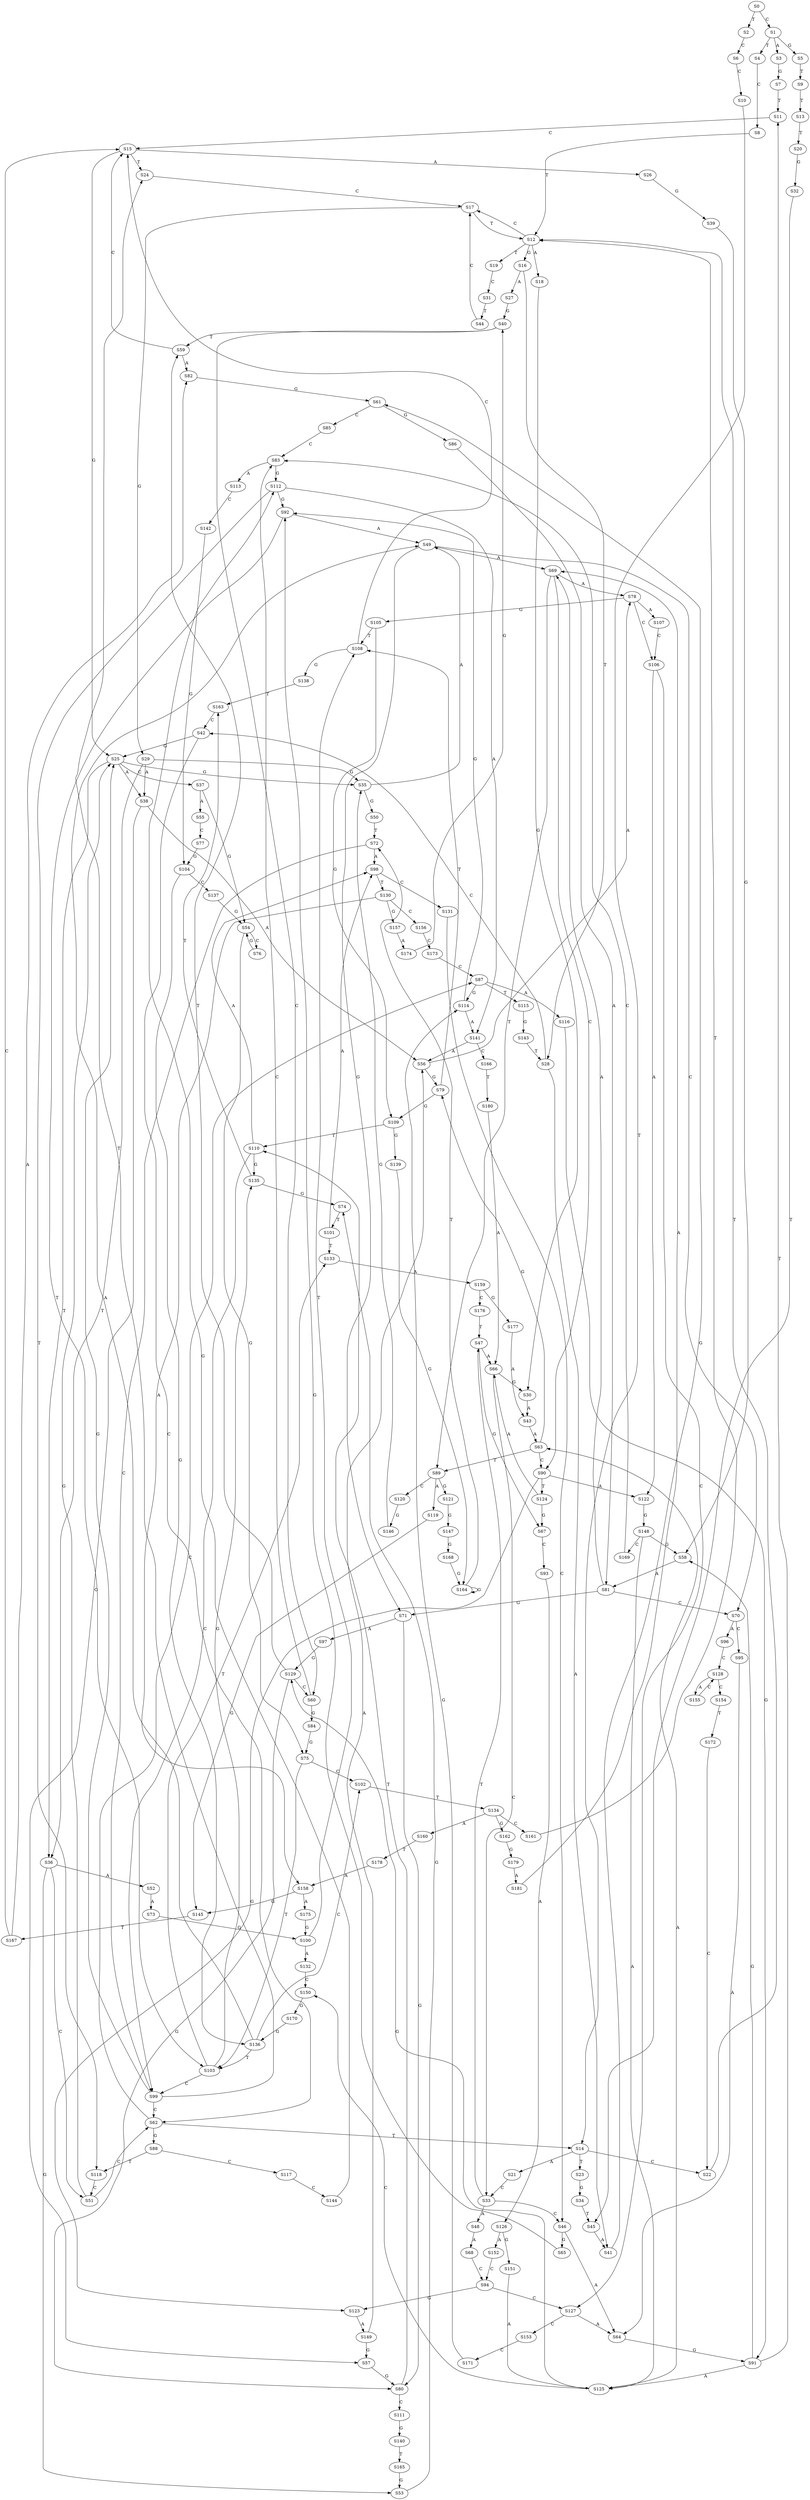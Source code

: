 strict digraph  {
	S0 -> S1 [ label = C ];
	S0 -> S2 [ label = T ];
	S1 -> S3 [ label = A ];
	S1 -> S4 [ label = T ];
	S1 -> S5 [ label = G ];
	S2 -> S6 [ label = C ];
	S3 -> S7 [ label = G ];
	S4 -> S8 [ label = C ];
	S5 -> S9 [ label = T ];
	S6 -> S10 [ label = C ];
	S7 -> S11 [ label = T ];
	S8 -> S12 [ label = T ];
	S9 -> S13 [ label = T ];
	S10 -> S14 [ label = T ];
	S11 -> S15 [ label = C ];
	S12 -> S16 [ label = G ];
	S12 -> S17 [ label = C ];
	S12 -> S18 [ label = A ];
	S12 -> S19 [ label = T ];
	S13 -> S20 [ label = T ];
	S14 -> S21 [ label = A ];
	S14 -> S22 [ label = C ];
	S14 -> S23 [ label = T ];
	S15 -> S24 [ label = T ];
	S15 -> S25 [ label = G ];
	S15 -> S26 [ label = A ];
	S16 -> S27 [ label = A ];
	S16 -> S28 [ label = T ];
	S17 -> S12 [ label = T ];
	S17 -> S29 [ label = G ];
	S18 -> S30 [ label = G ];
	S19 -> S31 [ label = C ];
	S20 -> S32 [ label = G ];
	S21 -> S33 [ label = C ];
	S22 -> S12 [ label = T ];
	S23 -> S34 [ label = G ];
	S24 -> S17 [ label = C ];
	S25 -> S35 [ label = G ];
	S25 -> S36 [ label = T ];
	S25 -> S37 [ label = C ];
	S25 -> S38 [ label = A ];
	S26 -> S39 [ label = G ];
	S27 -> S40 [ label = G ];
	S28 -> S41 [ label = A ];
	S28 -> S42 [ label = C ];
	S29 -> S38 [ label = A ];
	S29 -> S35 [ label = G ];
	S29 -> S36 [ label = T ];
	S30 -> S43 [ label = A ];
	S31 -> S44 [ label = T ];
	S32 -> S45 [ label = T ];
	S33 -> S46 [ label = C ];
	S33 -> S47 [ label = T ];
	S33 -> S48 [ label = A ];
	S34 -> S45 [ label = T ];
	S35 -> S49 [ label = A ];
	S35 -> S50 [ label = G ];
	S36 -> S51 [ label = C ];
	S36 -> S52 [ label = A ];
	S36 -> S53 [ label = G ];
	S37 -> S54 [ label = G ];
	S37 -> S55 [ label = A ];
	S38 -> S56 [ label = A ];
	S38 -> S57 [ label = G ];
	S39 -> S58 [ label = G ];
	S40 -> S59 [ label = T ];
	S40 -> S60 [ label = C ];
	S41 -> S61 [ label = G ];
	S42 -> S25 [ label = G ];
	S42 -> S62 [ label = C ];
	S43 -> S63 [ label = A ];
	S44 -> S17 [ label = C ];
	S45 -> S41 [ label = A ];
	S46 -> S64 [ label = A ];
	S46 -> S65 [ label = G ];
	S47 -> S66 [ label = A ];
	S47 -> S67 [ label = G ];
	S48 -> S68 [ label = A ];
	S49 -> S69 [ label = A ];
	S49 -> S70 [ label = C ];
	S49 -> S71 [ label = G ];
	S50 -> S72 [ label = T ];
	S51 -> S25 [ label = G ];
	S51 -> S62 [ label = C ];
	S52 -> S73 [ label = A ];
	S53 -> S74 [ label = G ];
	S54 -> S75 [ label = G ];
	S54 -> S76 [ label = C ];
	S55 -> S77 [ label = C ];
	S56 -> S78 [ label = A ];
	S56 -> S79 [ label = G ];
	S57 -> S80 [ label = G ];
	S58 -> S81 [ label = A ];
	S59 -> S82 [ label = A ];
	S59 -> S15 [ label = C ];
	S60 -> S83 [ label = C ];
	S60 -> S84 [ label = G ];
	S61 -> S85 [ label = C ];
	S61 -> S86 [ label = G ];
	S62 -> S14 [ label = T ];
	S62 -> S87 [ label = C ];
	S62 -> S88 [ label = G ];
	S63 -> S89 [ label = T ];
	S63 -> S90 [ label = C ];
	S63 -> S79 [ label = G ];
	S64 -> S91 [ label = G ];
	S65 -> S92 [ label = G ];
	S66 -> S30 [ label = G ];
	S66 -> S33 [ label = C ];
	S67 -> S93 [ label = C ];
	S68 -> S94 [ label = C ];
	S69 -> S89 [ label = T ];
	S69 -> S90 [ label = C ];
	S69 -> S78 [ label = A ];
	S70 -> S95 [ label = C ];
	S70 -> S96 [ label = A ];
	S71 -> S97 [ label = A ];
	S71 -> S80 [ label = G ];
	S72 -> S98 [ label = A ];
	S72 -> S99 [ label = C ];
	S73 -> S100 [ label = G ];
	S74 -> S101 [ label = T ];
	S75 -> S102 [ label = C ];
	S75 -> S103 [ label = T ];
	S76 -> S54 [ label = G ];
	S77 -> S104 [ label = G ];
	S78 -> S105 [ label = G ];
	S78 -> S106 [ label = C ];
	S78 -> S107 [ label = A ];
	S79 -> S108 [ label = T ];
	S79 -> S109 [ label = G ];
	S80 -> S110 [ label = T ];
	S80 -> S111 [ label = C ];
	S81 -> S69 [ label = A ];
	S81 -> S70 [ label = C ];
	S81 -> S71 [ label = G ];
	S82 -> S61 [ label = G ];
	S83 -> S112 [ label = G ];
	S83 -> S113 [ label = A ];
	S84 -> S75 [ label = G ];
	S85 -> S83 [ label = C ];
	S86 -> S81 [ label = A ];
	S87 -> S114 [ label = G ];
	S87 -> S115 [ label = T ];
	S87 -> S116 [ label = A ];
	S88 -> S117 [ label = C ];
	S88 -> S118 [ label = T ];
	S89 -> S119 [ label = A ];
	S89 -> S120 [ label = C ];
	S89 -> S121 [ label = G ];
	S90 -> S122 [ label = A ];
	S90 -> S123 [ label = G ];
	S90 -> S124 [ label = T ];
	S91 -> S11 [ label = T ];
	S91 -> S58 [ label = G ];
	S91 -> S125 [ label = A ];
	S92 -> S49 [ label = A ];
	S92 -> S103 [ label = T ];
	S93 -> S126 [ label = A ];
	S94 -> S127 [ label = C ];
	S94 -> S123 [ label = G ];
	S95 -> S64 [ label = A ];
	S96 -> S128 [ label = C ];
	S97 -> S129 [ label = G ];
	S98 -> S130 [ label = T ];
	S98 -> S131 [ label = C ];
	S99 -> S62 [ label = C ];
	S99 -> S25 [ label = G ];
	S99 -> S24 [ label = T ];
	S100 -> S132 [ label = A ];
	S100 -> S108 [ label = T ];
	S101 -> S98 [ label = A ];
	S101 -> S133 [ label = T ];
	S102 -> S134 [ label = T ];
	S103 -> S133 [ label = T ];
	S103 -> S99 [ label = C ];
	S103 -> S135 [ label = G ];
	S104 -> S136 [ label = G ];
	S104 -> S137 [ label = C ];
	S105 -> S108 [ label = T ];
	S105 -> S109 [ label = G ];
	S106 -> S127 [ label = C ];
	S106 -> S122 [ label = A ];
	S107 -> S106 [ label = C ];
	S108 -> S138 [ label = G ];
	S108 -> S15 [ label = C ];
	S109 -> S139 [ label = G ];
	S109 -> S110 [ label = T ];
	S110 -> S135 [ label = G ];
	S110 -> S99 [ label = C ];
	S110 -> S98 [ label = A ];
	S111 -> S140 [ label = G ];
	S112 -> S141 [ label = A ];
	S112 -> S118 [ label = T ];
	S112 -> S92 [ label = G ];
	S113 -> S142 [ label = C ];
	S114 -> S141 [ label = A ];
	S114 -> S92 [ label = G ];
	S115 -> S143 [ label = G ];
	S116 -> S91 [ label = G ];
	S117 -> S144 [ label = C ];
	S118 -> S51 [ label = C ];
	S119 -> S145 [ label = G ];
	S120 -> S146 [ label = G ];
	S121 -> S147 [ label = G ];
	S122 -> S148 [ label = G ];
	S123 -> S149 [ label = A ];
	S124 -> S67 [ label = G ];
	S124 -> S66 [ label = A ];
	S125 -> S150 [ label = C ];
	S125 -> S129 [ label = G ];
	S125 -> S63 [ label = A ];
	S126 -> S151 [ label = G ];
	S126 -> S152 [ label = A ];
	S127 -> S153 [ label = C ];
	S127 -> S64 [ label = A ];
	S128 -> S154 [ label = C ];
	S128 -> S155 [ label = A ];
	S129 -> S59 [ label = T ];
	S129 -> S60 [ label = C ];
	S129 -> S80 [ label = G ];
	S130 -> S156 [ label = C ];
	S130 -> S157 [ label = G ];
	S130 -> S158 [ label = A ];
	S131 -> S46 [ label = C ];
	S132 -> S150 [ label = C ];
	S133 -> S159 [ label = A ];
	S134 -> S160 [ label = A ];
	S134 -> S161 [ label = C ];
	S134 -> S162 [ label = G ];
	S135 -> S163 [ label = T ];
	S135 -> S74 [ label = G ];
	S136 -> S102 [ label = C ];
	S136 -> S49 [ label = A ];
	S136 -> S103 [ label = T ];
	S137 -> S54 [ label = G ];
	S138 -> S163 [ label = T ];
	S139 -> S164 [ label = G ];
	S140 -> S165 [ label = T ];
	S141 -> S56 [ label = A ];
	S141 -> S166 [ label = C ];
	S142 -> S104 [ label = G ];
	S143 -> S28 [ label = T ];
	S144 -> S112 [ label = G ];
	S145 -> S167 [ label = T ];
	S146 -> S35 [ label = G ];
	S147 -> S168 [ label = G ];
	S148 -> S58 [ label = G ];
	S148 -> S169 [ label = C ];
	S148 -> S125 [ label = A ];
	S149 -> S57 [ label = G ];
	S149 -> S56 [ label = A ];
	S150 -> S170 [ label = G ];
	S151 -> S125 [ label = A ];
	S152 -> S94 [ label = C ];
	S153 -> S171 [ label = C ];
	S154 -> S172 [ label = T ];
	S155 -> S128 [ label = C ];
	S156 -> S173 [ label = C ];
	S157 -> S174 [ label = A ];
	S158 -> S145 [ label = G ];
	S158 -> S175 [ label = A ];
	S159 -> S176 [ label = C ];
	S159 -> S177 [ label = G ];
	S160 -> S178 [ label = T ];
	S161 -> S12 [ label = T ];
	S162 -> S179 [ label = G ];
	S163 -> S42 [ label = C ];
	S164 -> S72 [ label = T ];
	S164 -> S164 [ label = G ];
	S165 -> S53 [ label = G ];
	S166 -> S180 [ label = T ];
	S167 -> S15 [ label = C ];
	S167 -> S82 [ label = A ];
	S168 -> S164 [ label = G ];
	S169 -> S83 [ label = C ];
	S170 -> S136 [ label = G ];
	S171 -> S114 [ label = G ];
	S172 -> S22 [ label = C ];
	S173 -> S87 [ label = C ];
	S174 -> S40 [ label = G ];
	S175 -> S100 [ label = G ];
	S176 -> S47 [ label = T ];
	S177 -> S43 [ label = A ];
	S178 -> S158 [ label = A ];
	S179 -> S181 [ label = A ];
	S180 -> S66 [ label = A ];
	S181 -> S69 [ label = A ];
}

